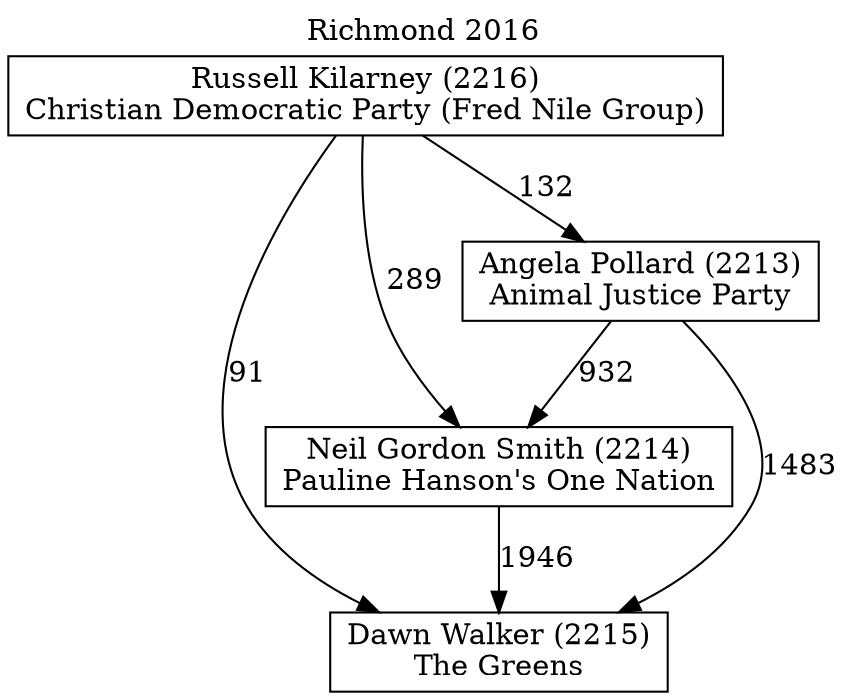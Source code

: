 // House preference flow
digraph "Dawn Walker (2215)_Richmond_2016" {
	graph [label="Richmond 2016" labelloc=t mclimit=10]
	node [shape=box]
	"Neil Gordon Smith (2214)" [label="Neil Gordon Smith (2214)
Pauline Hanson's One Nation"]
	"Dawn Walker (2215)" [label="Dawn Walker (2215)
The Greens"]
	"Angela Pollard (2213)" [label="Angela Pollard (2213)
Animal Justice Party"]
	"Russell Kilarney (2216)" [label="Russell Kilarney (2216)
Christian Democratic Party (Fred Nile Group)"]
	"Angela Pollard (2213)" -> "Dawn Walker (2215)" [label=1483]
	"Angela Pollard (2213)" -> "Neil Gordon Smith (2214)" [label=932]
	"Russell Kilarney (2216)" -> "Neil Gordon Smith (2214)" [label=289]
	"Russell Kilarney (2216)" -> "Dawn Walker (2215)" [label=91]
	"Neil Gordon Smith (2214)" -> "Dawn Walker (2215)" [label=1946]
	"Russell Kilarney (2216)" -> "Angela Pollard (2213)" [label=132]
}
